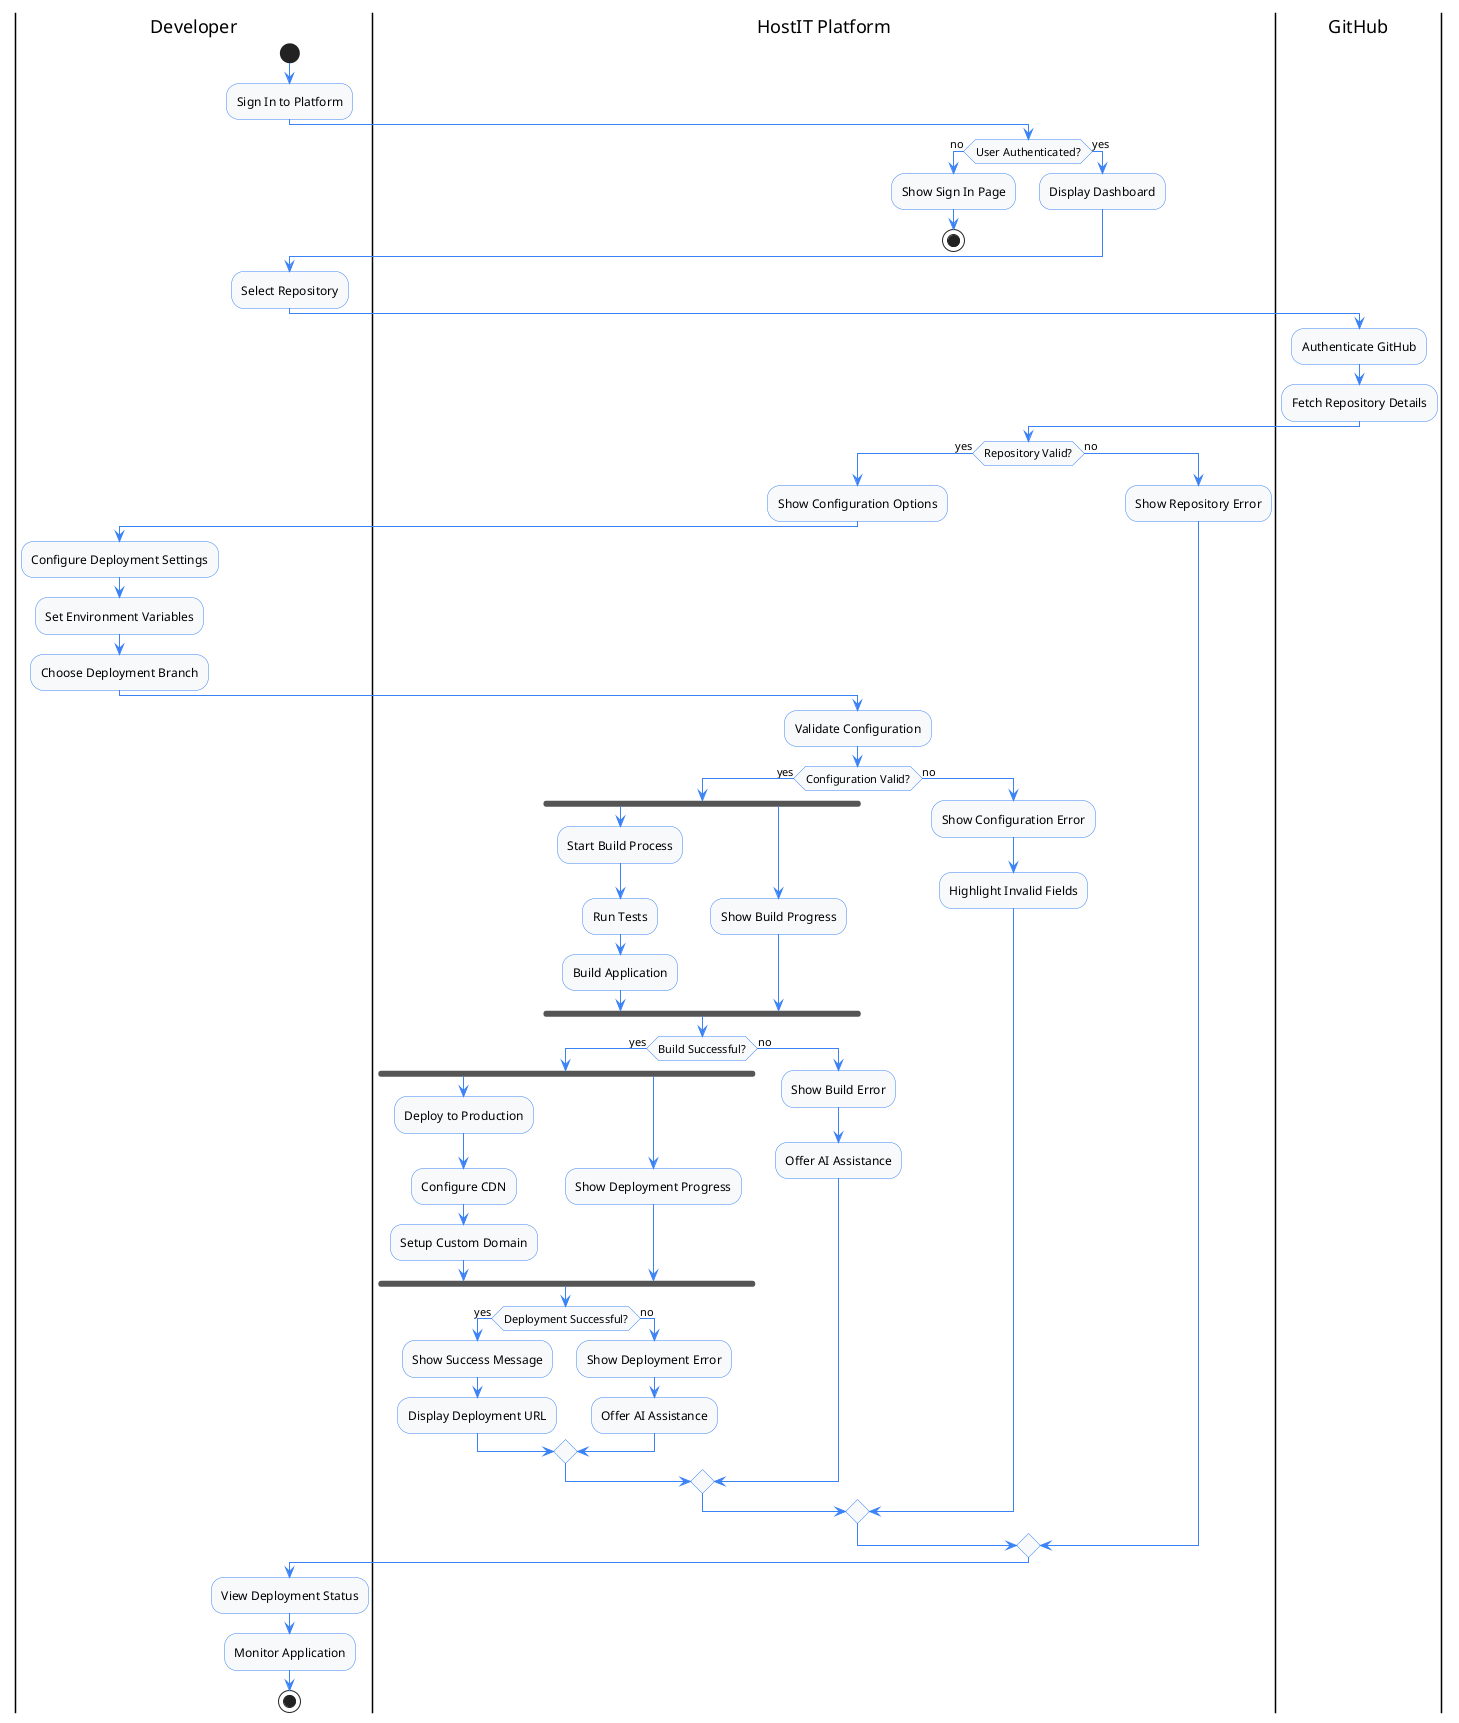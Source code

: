 @startuml HostIT Activity Diagram

skinparam ActivityBackgroundColor #F8F9FA
skinparam ActivityBorderColor #3B82F6
skinparam ActivityDiamondBackgroundColor #F8F9FA
skinparam ActivityDiamondBorderColor #3B82F6
skinparam ArrowColor #3B82F6

|Developer|
start
:Sign In to Platform;

|HostIT Platform|
if (User Authenticated?) then (no)
  :Show Sign In Page;
  stop
else (yes)
  :Display Dashboard;
endif

|Developer|
:Select Repository;

|GitHub|
:Authenticate GitHub;
:Fetch Repository Details;

|HostIT Platform|
if (Repository Valid?) then (yes)
  :Show Configuration Options;
  
  |Developer|
  :Configure Deployment Settings;
  :Set Environment Variables;
  :Choose Deployment Branch;
  
  |HostIT Platform|
  :Validate Configuration;
  
  if (Configuration Valid?) then (yes)
    fork
      :Start Build Process;
      :Run Tests;
      :Build Application;
    fork again
      :Show Build Progress;
    end fork
    
    if (Build Successful?) then (yes)
      fork
        :Deploy to Production;
        :Configure CDN;
        :Setup Custom Domain;
      fork again
        :Show Deployment Progress;
      end fork
      
      if (Deployment Successful?) then (yes)
        :Show Success Message;
        :Display Deployment URL;
      else (no)
        :Show Deployment Error;
        :Offer AI Assistance;
      endif
    else (no)
      :Show Build Error;
      :Offer AI Assistance;
    endif
  else (no)
    :Show Configuration Error;
    :Highlight Invalid Fields;
  endif
else (no)
  :Show Repository Error;
endif

|Developer|
:View Deployment Status;
:Monitor Application;

stop

@enduml 